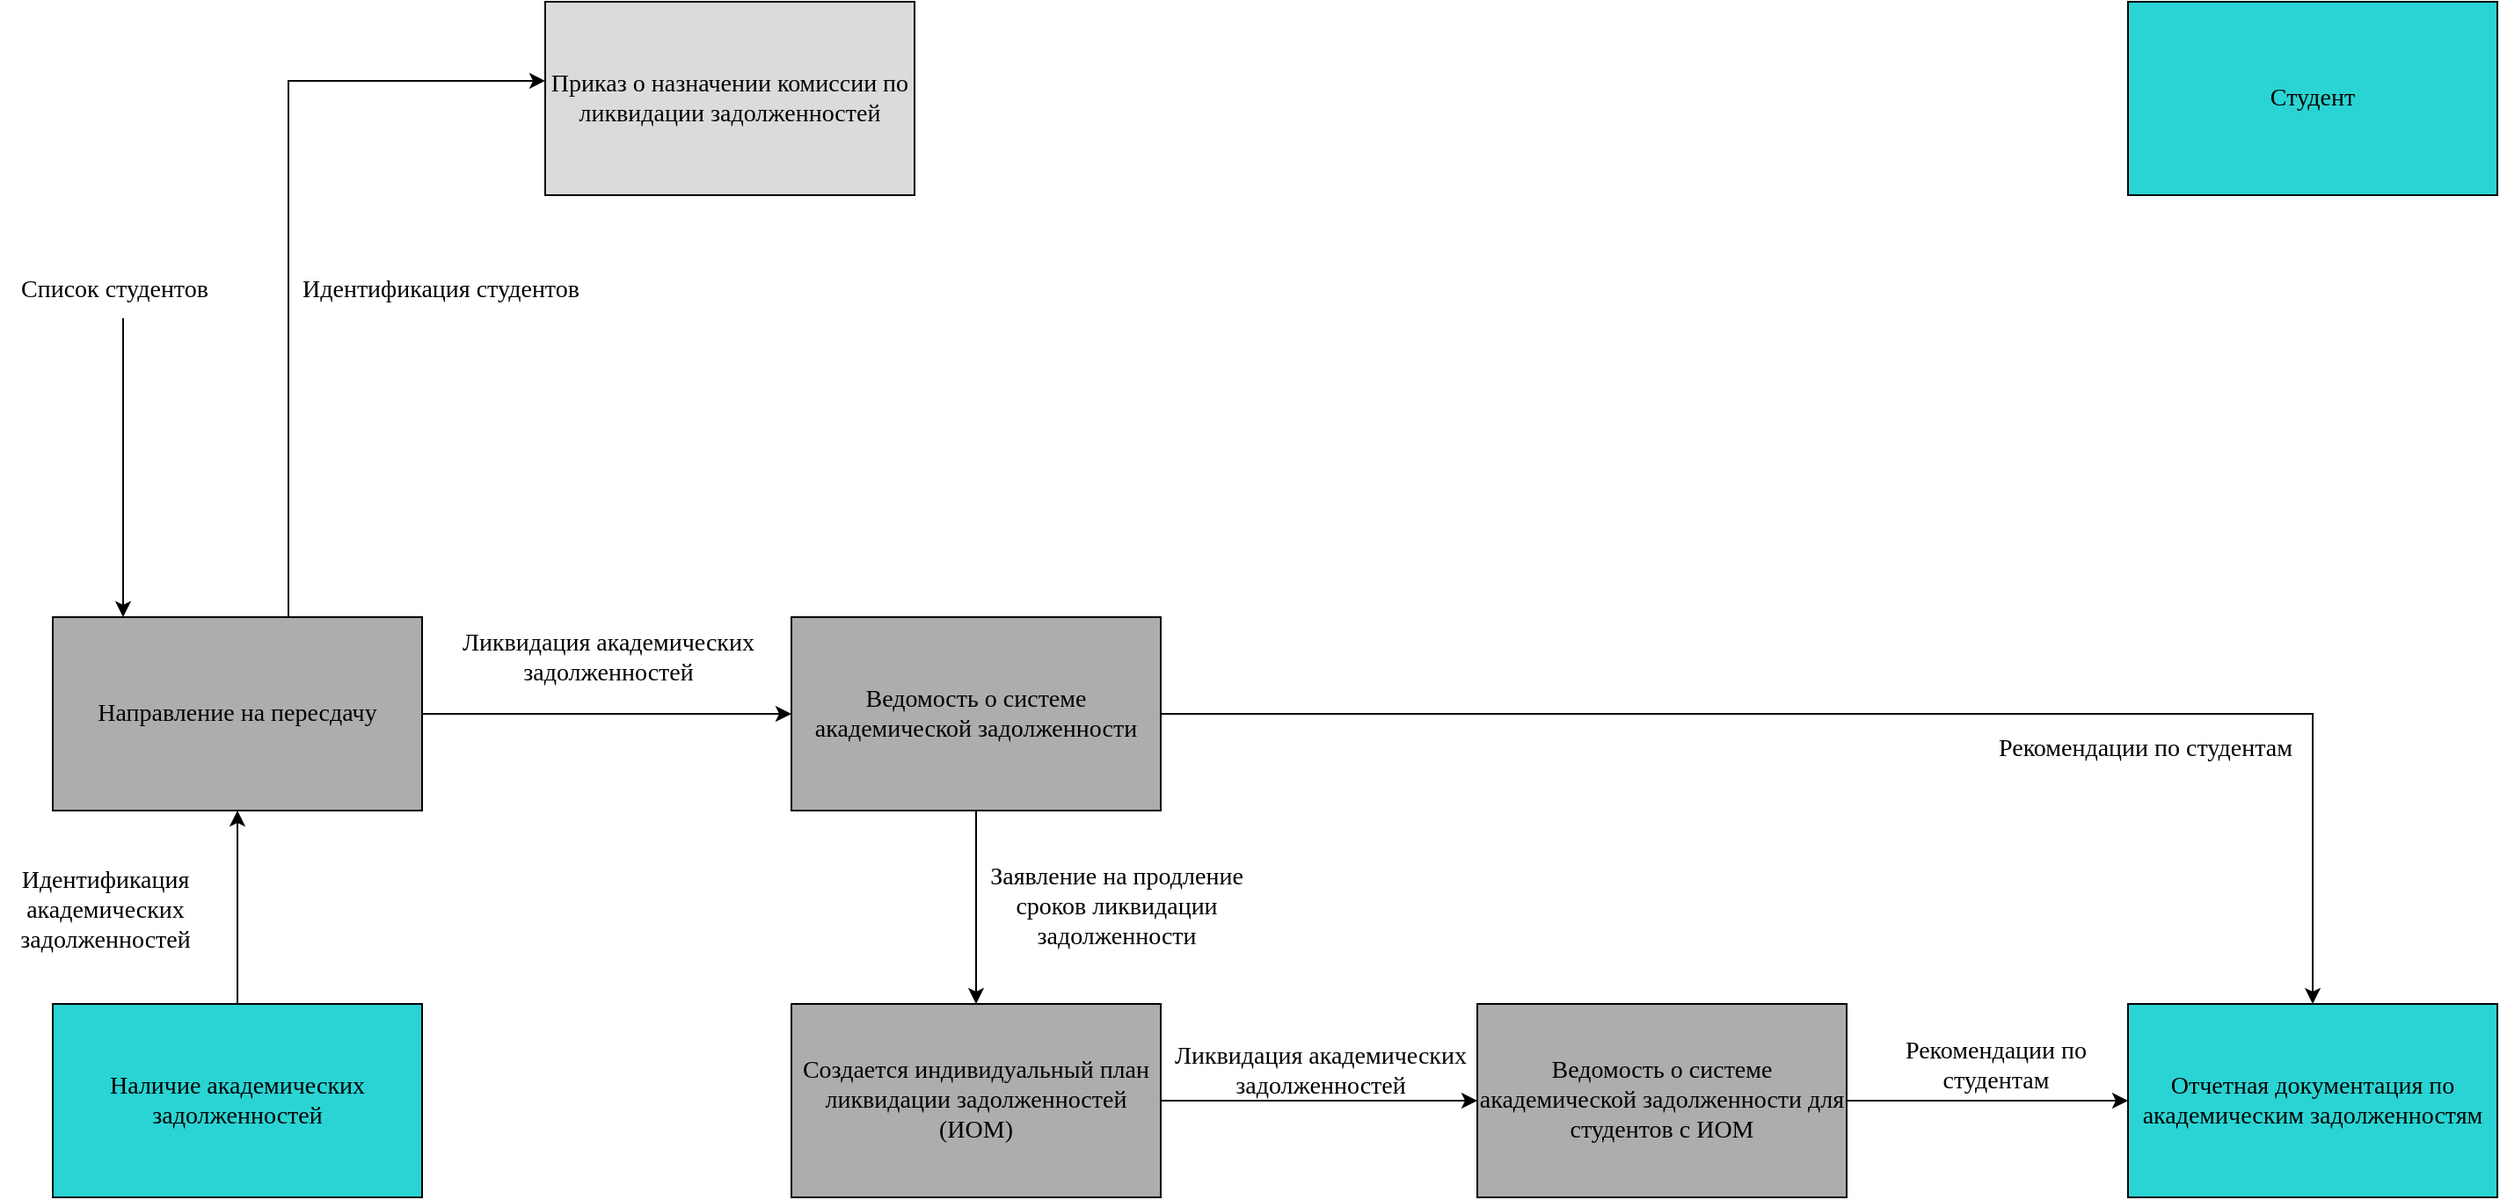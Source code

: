 <mxfile version="27.0.6">
  <diagram name="Страница — 1" id="-EOzjx5CzQE9VD1uyRhu">
    <mxGraphModel dx="2600" dy="993" grid="1" gridSize="10" guides="1" tooltips="1" connect="1" arrows="1" fold="1" page="1" pageScale="1" pageWidth="827" pageHeight="1169" math="0" shadow="0">
      <root>
        <mxCell id="0" />
        <mxCell id="1" parent="0" />
        <mxCell id="xwWvTB3SmUjanC1Ceygi-1" value="&lt;font style=&quot;font-size: 14px;&quot; face=&quot;Times New Roman&quot;&gt;Студент&lt;/font&gt;" style="rounded=0;whiteSpace=wrap;html=1;fillColor=light-dark(#2BD4D4,var(--ge-dark-color, #121212));" parent="1" vertex="1">
          <mxGeometry x="1100" y="10" width="210" height="110" as="geometry" />
        </mxCell>
        <mxCell id="xwWvTB3SmUjanC1Ceygi-12" style="edgeStyle=orthogonalEdgeStyle;rounded=0;orthogonalLoop=1;jettySize=auto;html=1;entryX=0;entryY=0.5;entryDx=0;entryDy=0;" parent="1" source="xwWvTB3SmUjanC1Ceygi-2" target="xwWvTB3SmUjanC1Ceygi-3" edge="1">
          <mxGeometry relative="1" as="geometry" />
        </mxCell>
        <mxCell id="xwWvTB3SmUjanC1Ceygi-2" value="&lt;span style=&quot;font-family: &amp;quot;Times New Roman&amp;quot;; font-size: 14px;&quot;&gt;Направление на пересдачу&lt;/span&gt;" style="rounded=0;whiteSpace=wrap;html=1;fillColor=light-dark(#ADADAD,var(--ge-dark-color, #121212));" parent="1" vertex="1">
          <mxGeometry x="-80" y="360" width="210" height="110" as="geometry" />
        </mxCell>
        <mxCell id="fnJGCV2OGsMbJMiHRyRS-3" style="edgeStyle=orthogonalEdgeStyle;rounded=0;orthogonalLoop=1;jettySize=auto;html=1;" parent="1" source="xwWvTB3SmUjanC1Ceygi-3" target="fnJGCV2OGsMbJMiHRyRS-2" edge="1">
          <mxGeometry relative="1" as="geometry" />
        </mxCell>
        <mxCell id="xwWvTB3SmUjanC1Ceygi-3" value="&lt;span style=&quot;font-family: &amp;quot;Times New Roman&amp;quot;; font-size: 14px;&quot;&gt;Ведомость о системе академической задолженности&lt;/span&gt;" style="rounded=0;whiteSpace=wrap;html=1;fillColor=light-dark(#ADADAD,var(--ge-dark-color, #121212));" parent="1" vertex="1">
          <mxGeometry x="340" y="360" width="210" height="110" as="geometry" />
        </mxCell>
        <mxCell id="xwWvTB3SmUjanC1Ceygi-5" value="&lt;span style=&quot;font-family: &amp;quot;Times New Roman&amp;quot;; font-size: 14px;&quot;&gt;Приказ о назначении комиссии по ликвидации задолженностей&lt;/span&gt;" style="rounded=0;whiteSpace=wrap;html=1;fillColor=light-dark(#DBDBDB,var(--ge-dark-color, #121212));" parent="1" vertex="1">
          <mxGeometry x="200" y="10" width="210" height="110" as="geometry" />
        </mxCell>
        <mxCell id="xwWvTB3SmUjanC1Ceygi-10" style="edgeStyle=orthogonalEdgeStyle;rounded=0;orthogonalLoop=1;jettySize=auto;html=1;entryX=0.5;entryY=1;entryDx=0;entryDy=0;" parent="1" source="xwWvTB3SmUjanC1Ceygi-8" target="xwWvTB3SmUjanC1Ceygi-2" edge="1">
          <mxGeometry relative="1" as="geometry" />
        </mxCell>
        <mxCell id="xwWvTB3SmUjanC1Ceygi-8" value="&lt;span style=&quot;font-family: &amp;quot;Times New Roman&amp;quot;; font-size: 14px;&quot;&gt;Наличие академических задолженностей&lt;/span&gt;" style="rounded=0;whiteSpace=wrap;html=1;fillColor=light-dark(#2BD4D4,var(--ge-dark-color, #121212));" parent="1" vertex="1">
          <mxGeometry x="-80" y="580" width="210" height="110" as="geometry" />
        </mxCell>
        <mxCell id="xwWvTB3SmUjanC1Ceygi-9" value="&lt;span style=&quot;font-family: &amp;quot;Times New Roman&amp;quot;; font-size: 14px;&quot;&gt;Отчетная документация по академическим задолженностям&lt;/span&gt;" style="rounded=0;whiteSpace=wrap;html=1;fillColor=light-dark(#2BD4D4,var(--ge-dark-color, #121212));" parent="1" vertex="1">
          <mxGeometry x="1100" y="580" width="210" height="110" as="geometry" />
        </mxCell>
        <mxCell id="xwWvTB3SmUjanC1Ceygi-11" style="edgeStyle=orthogonalEdgeStyle;rounded=0;orthogonalLoop=1;jettySize=auto;html=1;entryX=-0.019;entryY=0.409;entryDx=0;entryDy=0;entryPerimeter=0;" parent="1" edge="1">
          <mxGeometry relative="1" as="geometry">
            <mxPoint x="54" y="360" as="sourcePoint" />
            <mxPoint x="200.01" y="54.99" as="targetPoint" />
            <Array as="points">
              <mxPoint x="54" y="55" />
            </Array>
          </mxGeometry>
        </mxCell>
        <mxCell id="xwWvTB3SmUjanC1Ceygi-16" value="&lt;div style=&quot;text-align: center;&quot;&gt;&lt;span style=&quot;background-color: transparent; font-size: 14px;&quot;&gt;&lt;font face=&quot;Times New Roman&quot;&gt;Идентификация студентов&lt;/font&gt;&lt;/span&gt;&lt;/div&gt;" style="text;whiteSpace=wrap;html=1;" parent="1" vertex="1">
          <mxGeometry x="60" y="158" width="160" height="40" as="geometry" />
        </mxCell>
        <mxCell id="xwWvTB3SmUjanC1Ceygi-17" value="&lt;font face=&quot;Times New Roman&quot;&gt;&lt;span style=&quot;font-size: 14px;&quot;&gt;Идентификация академических задолженностей&lt;/span&gt;&lt;/font&gt;" style="text;whiteSpace=wrap;html=1;align=center;" parent="1" vertex="1">
          <mxGeometry x="-110" y="495" width="120" height="60" as="geometry" />
        </mxCell>
        <mxCell id="xwWvTB3SmUjanC1Ceygi-21" value="&lt;span style=&quot;font-family: &amp;quot;Times New Roman&amp;quot;; font-size: 14px;&quot;&gt;Заявление на продление сроков ликвидации задолженности&lt;/span&gt;" style="text;html=1;align=center;verticalAlign=middle;whiteSpace=wrap;rounded=0;" parent="1" vertex="1">
          <mxGeometry x="440" y="510" width="170" height="30" as="geometry" />
        </mxCell>
        <mxCell id="xwWvTB3SmUjanC1Ceygi-23" value="&lt;font style=&quot;font-size: 14px;&quot; face=&quot;Times New Roman&quot;&gt;Рекомендации по студентам&lt;/font&gt;" style="text;html=1;align=center;verticalAlign=middle;whiteSpace=wrap;rounded=0;" parent="1" vertex="1">
          <mxGeometry x="1020" y="420" width="180" height="30" as="geometry" />
        </mxCell>
        <mxCell id="SZ57jk1cy83poXKxdZqZ-2" style="edgeStyle=orthogonalEdgeStyle;rounded=0;orthogonalLoop=1;jettySize=auto;html=1;entryX=0.5;entryY=0;entryDx=0;entryDy=0;" parent="1" source="xwWvTB3SmUjanC1Ceygi-3" target="xwWvTB3SmUjanC1Ceygi-9" edge="1">
          <mxGeometry relative="1" as="geometry">
            <Array as="points">
              <mxPoint x="1205" y="415" />
            </Array>
          </mxGeometry>
        </mxCell>
        <mxCell id="fnJGCV2OGsMbJMiHRyRS-1" value="&lt;div style=&quot;text-align: center;&quot;&gt;&lt;span style=&quot;font-family: &amp;quot;Times New Roman&amp;quot;; font-size: 14px;&quot;&gt;Ликвидация академических задолженностей&lt;/span&gt;&lt;/div&gt;" style="text;whiteSpace=wrap;html=1;" parent="1" vertex="1">
          <mxGeometry x="140" y="360" width="190" height="40" as="geometry" />
        </mxCell>
        <mxCell id="T_tig3cNK72uaysmrqVL-5" style="edgeStyle=orthogonalEdgeStyle;rounded=0;orthogonalLoop=1;jettySize=auto;html=1;entryX=0;entryY=0.5;entryDx=0;entryDy=0;" edge="1" parent="1" source="fnJGCV2OGsMbJMiHRyRS-2" target="T_tig3cNK72uaysmrqVL-4">
          <mxGeometry relative="1" as="geometry" />
        </mxCell>
        <mxCell id="fnJGCV2OGsMbJMiHRyRS-2" value="&lt;font face=&quot;Times New Roman&quot;&gt;&lt;span style=&quot;font-size: 14px;&quot;&gt;Создается индивидуальный план ликвидации задолженностей (ИОМ)&lt;/span&gt;&lt;/font&gt;" style="rounded=0;whiteSpace=wrap;html=1;fillColor=light-dark(#ADADAD,var(--ge-dark-color, #121212));" parent="1" vertex="1">
          <mxGeometry x="340" y="580" width="210" height="110" as="geometry" />
        </mxCell>
        <mxCell id="T_tig3cNK72uaysmrqVL-2" value="&lt;div style=&quot;text-align: center;&quot;&gt;&lt;span style=&quot;background-color: transparent; font-size: 14px;&quot;&gt;&lt;font face=&quot;Times New Roman&quot;&gt;Список студентов&lt;/font&gt;&lt;/span&gt;&lt;/div&gt;" style="text;whiteSpace=wrap;html=1;" vertex="1" parent="1">
          <mxGeometry x="-100" y="158" width="120" height="32" as="geometry" />
        </mxCell>
        <mxCell id="T_tig3cNK72uaysmrqVL-3" style="edgeStyle=orthogonalEdgeStyle;rounded=0;orthogonalLoop=1;jettySize=auto;html=1;" edge="1" parent="1" source="T_tig3cNK72uaysmrqVL-2">
          <mxGeometry relative="1" as="geometry">
            <mxPoint x="-40" y="360" as="targetPoint" />
          </mxGeometry>
        </mxCell>
        <mxCell id="T_tig3cNK72uaysmrqVL-6" style="edgeStyle=orthogonalEdgeStyle;rounded=0;orthogonalLoop=1;jettySize=auto;html=1;entryX=0;entryY=0.5;entryDx=0;entryDy=0;" edge="1" parent="1" source="T_tig3cNK72uaysmrqVL-4" target="xwWvTB3SmUjanC1Ceygi-9">
          <mxGeometry relative="1" as="geometry" />
        </mxCell>
        <mxCell id="T_tig3cNK72uaysmrqVL-4" value="&lt;font face=&quot;Times New Roman&quot;&gt;&lt;span style=&quot;font-size: 14px;&quot;&gt;Ведомость о системе академической задолженности для студентов с ИОМ&lt;/span&gt;&lt;/font&gt;" style="rounded=0;whiteSpace=wrap;html=1;fillColor=light-dark(#ADADAD,var(--ge-dark-color, #121212));" vertex="1" parent="1">
          <mxGeometry x="730" y="580" width="210" height="110" as="geometry" />
        </mxCell>
        <mxCell id="T_tig3cNK72uaysmrqVL-8" value="&lt;font style=&quot;font-size: 14px;&quot; face=&quot;Times New Roman&quot;&gt;Рекомендации по студентам&lt;/font&gt;" style="text;html=1;align=center;verticalAlign=middle;whiteSpace=wrap;rounded=0;" vertex="1" parent="1">
          <mxGeometry x="950" y="600" width="150" height="30" as="geometry" />
        </mxCell>
        <mxCell id="T_tig3cNK72uaysmrqVL-9" value="&lt;div style=&quot;text-align: center;&quot;&gt;&lt;span style=&quot;font-family: &amp;quot;Times New Roman&amp;quot;; font-size: 14px;&quot;&gt;Ликвидация академических задолженностей&lt;/span&gt;&lt;/div&gt;" style="text;whiteSpace=wrap;html=1;" vertex="1" parent="1">
          <mxGeometry x="545" y="595" width="190" height="40" as="geometry" />
        </mxCell>
      </root>
    </mxGraphModel>
  </diagram>
</mxfile>
